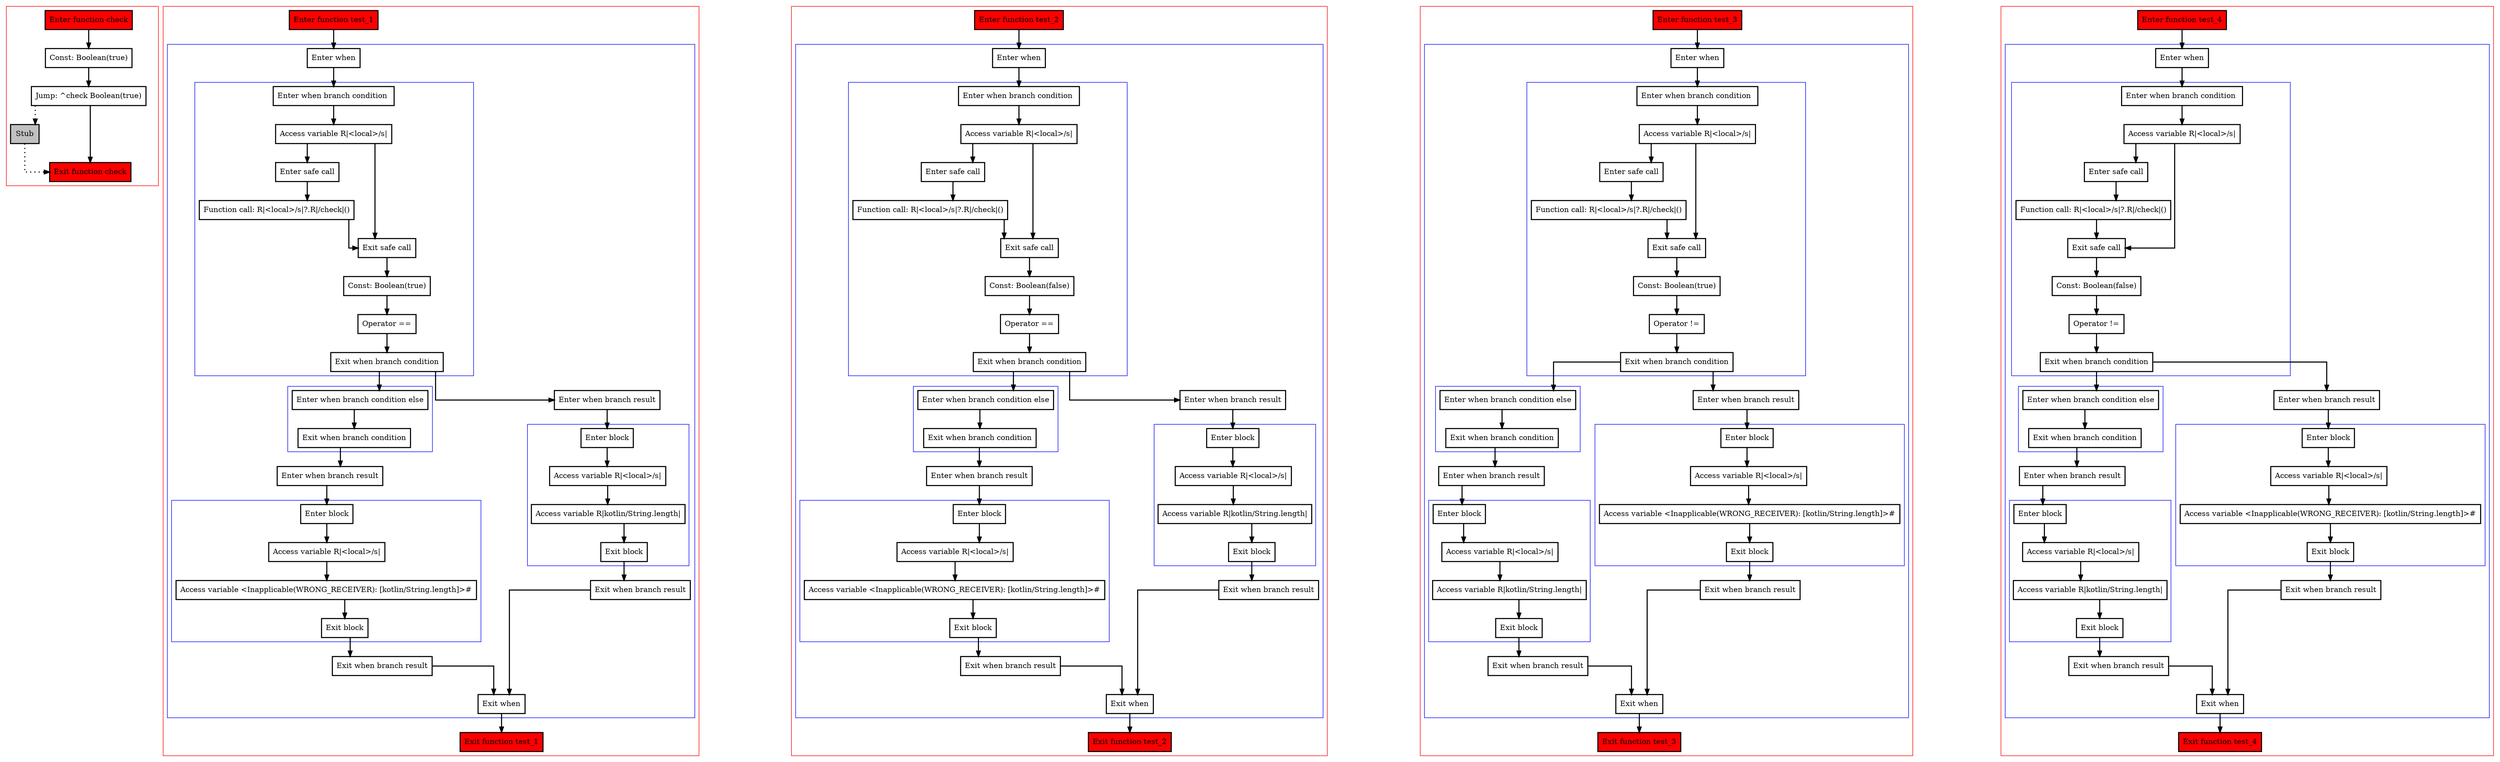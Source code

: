 digraph safeCallAndEqualityToBool_kt {
    graph [splines=ortho nodesep=3]
    node [shape=box penwidth=2]
    edge [penwidth=2]

    subgraph cluster_0 {
        color=red
        0 [label="Enter function check" style="filled" fillcolor=red];
        1 [label="Const: Boolean(true)"];
        2 [label="Jump: ^check Boolean(true)"];
        3 [label="Stub" style="filled" fillcolor=gray];
        4 [label="Exit function check" style="filled" fillcolor=red];
    }

    0 -> {1};
    1 -> {2};
    2 -> {4};
    2 -> {3} [style=dotted];
    3 -> {4} [style=dotted];

    subgraph cluster_1 {
        color=red
        5 [label="Enter function test_1" style="filled" fillcolor=red];
        subgraph cluster_2 {
            color=blue
            6 [label="Enter when"];
            subgraph cluster_3 {
                color=blue
                7 [label="Enter when branch condition "];
                8 [label="Access variable R|<local>/s|"];
                9 [label="Enter safe call"];
                10 [label="Function call: R|<local>/s|?.R|/check|()"];
                11 [label="Exit safe call"];
                12 [label="Const: Boolean(true)"];
                13 [label="Operator =="];
                14 [label="Exit when branch condition"];
            }
            subgraph cluster_4 {
                color=blue
                15 [label="Enter when branch condition else"];
                16 [label="Exit when branch condition"];
            }
            17 [label="Enter when branch result"];
            subgraph cluster_5 {
                color=blue
                18 [label="Enter block"];
                19 [label="Access variable R|<local>/s|"];
                20 [label="Access variable <Inapplicable(WRONG_RECEIVER): [kotlin/String.length]>#"];
                21 [label="Exit block"];
            }
            22 [label="Exit when branch result"];
            23 [label="Enter when branch result"];
            subgraph cluster_6 {
                color=blue
                24 [label="Enter block"];
                25 [label="Access variable R|<local>/s|"];
                26 [label="Access variable R|kotlin/String.length|"];
                27 [label="Exit block"];
            }
            28 [label="Exit when branch result"];
            29 [label="Exit when"];
        }
        30 [label="Exit function test_1" style="filled" fillcolor=red];
    }

    5 -> {6};
    6 -> {7};
    7 -> {8};
    8 -> {9 11};
    9 -> {10};
    10 -> {11};
    11 -> {12};
    12 -> {13};
    13 -> {14};
    14 -> {23 15};
    15 -> {16};
    16 -> {17};
    17 -> {18};
    18 -> {19};
    19 -> {20};
    20 -> {21};
    21 -> {22};
    22 -> {29};
    23 -> {24};
    24 -> {25};
    25 -> {26};
    26 -> {27};
    27 -> {28};
    28 -> {29};
    29 -> {30};

    subgraph cluster_7 {
        color=red
        31 [label="Enter function test_2" style="filled" fillcolor=red];
        subgraph cluster_8 {
            color=blue
            32 [label="Enter when"];
            subgraph cluster_9 {
                color=blue
                33 [label="Enter when branch condition "];
                34 [label="Access variable R|<local>/s|"];
                35 [label="Enter safe call"];
                36 [label="Function call: R|<local>/s|?.R|/check|()"];
                37 [label="Exit safe call"];
                38 [label="Const: Boolean(false)"];
                39 [label="Operator =="];
                40 [label="Exit when branch condition"];
            }
            subgraph cluster_10 {
                color=blue
                41 [label="Enter when branch condition else"];
                42 [label="Exit when branch condition"];
            }
            43 [label="Enter when branch result"];
            subgraph cluster_11 {
                color=blue
                44 [label="Enter block"];
                45 [label="Access variable R|<local>/s|"];
                46 [label="Access variable <Inapplicable(WRONG_RECEIVER): [kotlin/String.length]>#"];
                47 [label="Exit block"];
            }
            48 [label="Exit when branch result"];
            49 [label="Enter when branch result"];
            subgraph cluster_12 {
                color=blue
                50 [label="Enter block"];
                51 [label="Access variable R|<local>/s|"];
                52 [label="Access variable R|kotlin/String.length|"];
                53 [label="Exit block"];
            }
            54 [label="Exit when branch result"];
            55 [label="Exit when"];
        }
        56 [label="Exit function test_2" style="filled" fillcolor=red];
    }

    31 -> {32};
    32 -> {33};
    33 -> {34};
    34 -> {35 37};
    35 -> {36};
    36 -> {37};
    37 -> {38};
    38 -> {39};
    39 -> {40};
    40 -> {49 41};
    41 -> {42};
    42 -> {43};
    43 -> {44};
    44 -> {45};
    45 -> {46};
    46 -> {47};
    47 -> {48};
    48 -> {55};
    49 -> {50};
    50 -> {51};
    51 -> {52};
    52 -> {53};
    53 -> {54};
    54 -> {55};
    55 -> {56};

    subgraph cluster_13 {
        color=red
        57 [label="Enter function test_3" style="filled" fillcolor=red];
        subgraph cluster_14 {
            color=blue
            58 [label="Enter when"];
            subgraph cluster_15 {
                color=blue
                59 [label="Enter when branch condition "];
                60 [label="Access variable R|<local>/s|"];
                61 [label="Enter safe call"];
                62 [label="Function call: R|<local>/s|?.R|/check|()"];
                63 [label="Exit safe call"];
                64 [label="Const: Boolean(true)"];
                65 [label="Operator !="];
                66 [label="Exit when branch condition"];
            }
            subgraph cluster_16 {
                color=blue
                67 [label="Enter when branch condition else"];
                68 [label="Exit when branch condition"];
            }
            69 [label="Enter when branch result"];
            subgraph cluster_17 {
                color=blue
                70 [label="Enter block"];
                71 [label="Access variable R|<local>/s|"];
                72 [label="Access variable R|kotlin/String.length|"];
                73 [label="Exit block"];
            }
            74 [label="Exit when branch result"];
            75 [label="Enter when branch result"];
            subgraph cluster_18 {
                color=blue
                76 [label="Enter block"];
                77 [label="Access variable R|<local>/s|"];
                78 [label="Access variable <Inapplicable(WRONG_RECEIVER): [kotlin/String.length]>#"];
                79 [label="Exit block"];
            }
            80 [label="Exit when branch result"];
            81 [label="Exit when"];
        }
        82 [label="Exit function test_3" style="filled" fillcolor=red];
    }

    57 -> {58};
    58 -> {59};
    59 -> {60};
    60 -> {61 63};
    61 -> {62};
    62 -> {63};
    63 -> {64};
    64 -> {65};
    65 -> {66};
    66 -> {75 67};
    67 -> {68};
    68 -> {69};
    69 -> {70};
    70 -> {71};
    71 -> {72};
    72 -> {73};
    73 -> {74};
    74 -> {81};
    75 -> {76};
    76 -> {77};
    77 -> {78};
    78 -> {79};
    79 -> {80};
    80 -> {81};
    81 -> {82};

    subgraph cluster_19 {
        color=red
        83 [label="Enter function test_4" style="filled" fillcolor=red];
        subgraph cluster_20 {
            color=blue
            84 [label="Enter when"];
            subgraph cluster_21 {
                color=blue
                85 [label="Enter when branch condition "];
                86 [label="Access variable R|<local>/s|"];
                87 [label="Enter safe call"];
                88 [label="Function call: R|<local>/s|?.R|/check|()"];
                89 [label="Exit safe call"];
                90 [label="Const: Boolean(false)"];
                91 [label="Operator !="];
                92 [label="Exit when branch condition"];
            }
            subgraph cluster_22 {
                color=blue
                93 [label="Enter when branch condition else"];
                94 [label="Exit when branch condition"];
            }
            95 [label="Enter when branch result"];
            subgraph cluster_23 {
                color=blue
                96 [label="Enter block"];
                97 [label="Access variable R|<local>/s|"];
                98 [label="Access variable R|kotlin/String.length|"];
                99 [label="Exit block"];
            }
            100 [label="Exit when branch result"];
            101 [label="Enter when branch result"];
            subgraph cluster_24 {
                color=blue
                102 [label="Enter block"];
                103 [label="Access variable R|<local>/s|"];
                104 [label="Access variable <Inapplicable(WRONG_RECEIVER): [kotlin/String.length]>#"];
                105 [label="Exit block"];
            }
            106 [label="Exit when branch result"];
            107 [label="Exit when"];
        }
        108 [label="Exit function test_4" style="filled" fillcolor=red];
    }

    83 -> {84};
    84 -> {85};
    85 -> {86};
    86 -> {87 89};
    87 -> {88};
    88 -> {89};
    89 -> {90};
    90 -> {91};
    91 -> {92};
    92 -> {101 93};
    93 -> {94};
    94 -> {95};
    95 -> {96};
    96 -> {97};
    97 -> {98};
    98 -> {99};
    99 -> {100};
    100 -> {107};
    101 -> {102};
    102 -> {103};
    103 -> {104};
    104 -> {105};
    105 -> {106};
    106 -> {107};
    107 -> {108};

}
